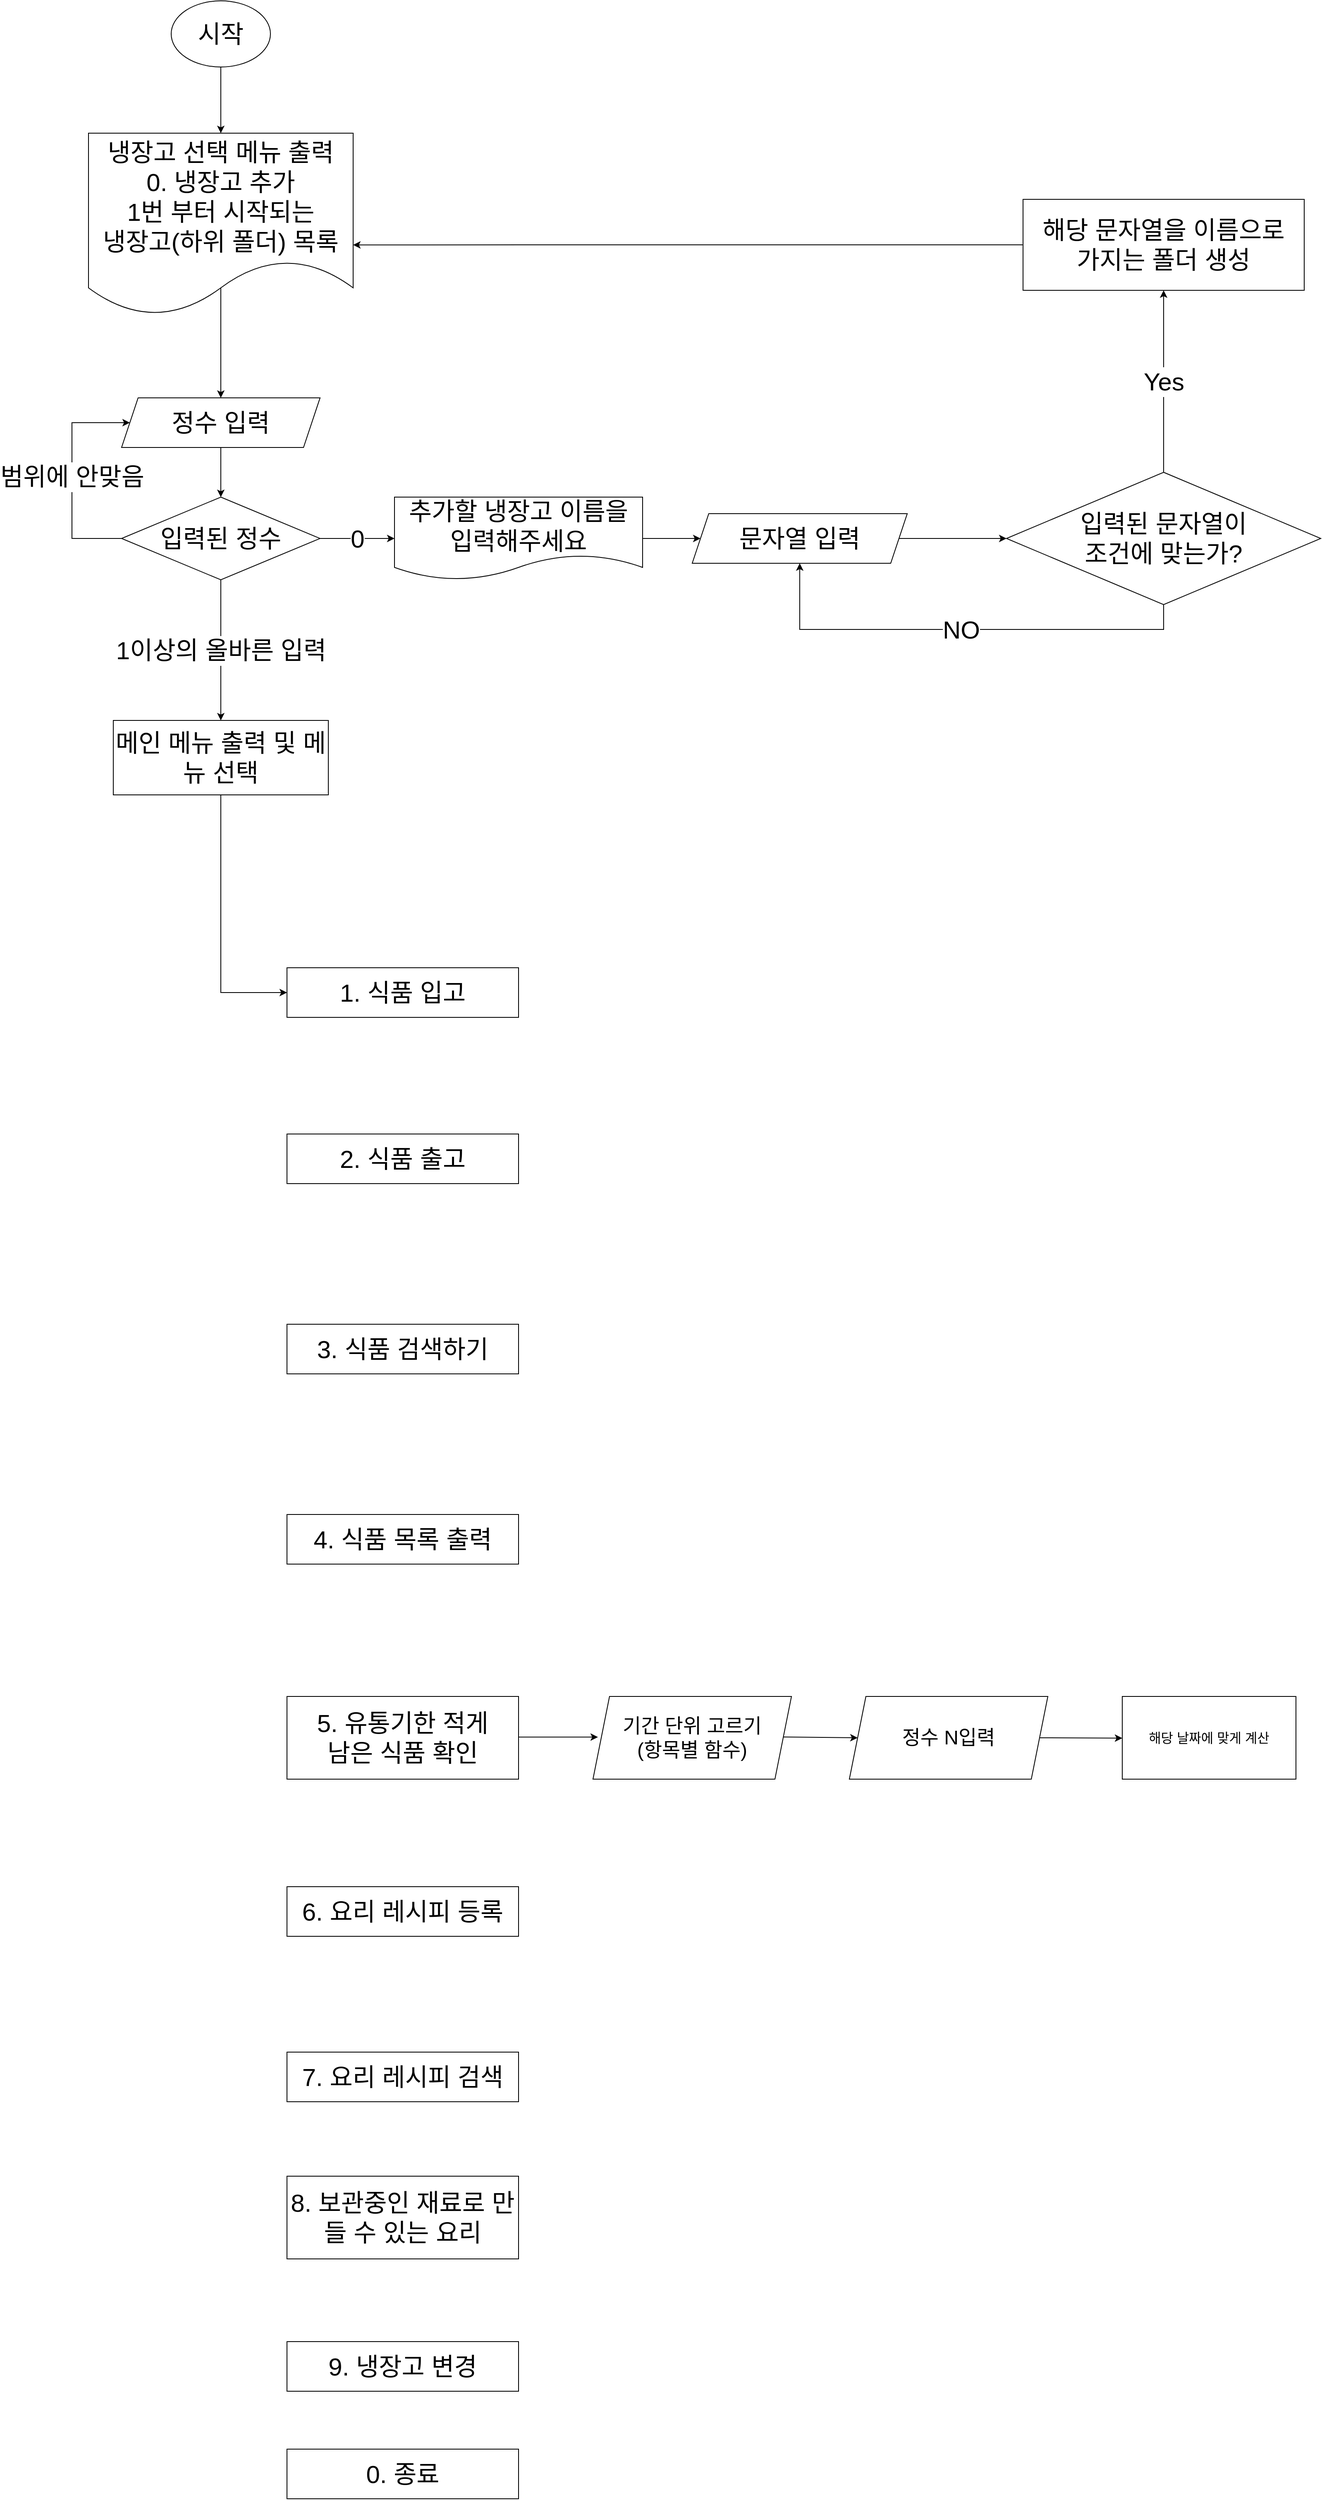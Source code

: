 <mxfile version="14.4.8" type="github">
  <diagram id="C5RBs43oDa-KdzZeNtuy" name="Page-1">
    <mxGraphModel dx="2310" dy="829" grid="1" gridSize="10" guides="1" tooltips="1" connect="1" arrows="1" fold="1" page="1" pageScale="1" pageWidth="827" pageHeight="1169" math="0" shadow="0">
      <root>
        <mxCell id="WIyWlLk6GJQsqaUBKTNV-0" />
        <mxCell id="WIyWlLk6GJQsqaUBKTNV-1" parent="WIyWlLk6GJQsqaUBKTNV-0" />
        <mxCell id="H30KcoUJQjOZDswyjp1y-2" value="" style="edgeStyle=orthogonalEdgeStyle;rounded=0;orthogonalLoop=1;jettySize=auto;html=1;fontSize=30;" parent="WIyWlLk6GJQsqaUBKTNV-1" source="H30KcoUJQjOZDswyjp1y-0" target="H30KcoUJQjOZDswyjp1y-1" edge="1">
          <mxGeometry relative="1" as="geometry" />
        </mxCell>
        <mxCell id="H30KcoUJQjOZDswyjp1y-0" value="시작" style="ellipse;whiteSpace=wrap;html=1;fontSize=30;" parent="WIyWlLk6GJQsqaUBKTNV-1" vertex="1">
          <mxGeometry x="-60" width="120" height="80" as="geometry" />
        </mxCell>
        <mxCell id="H30KcoUJQjOZDswyjp1y-4" value="" style="edgeStyle=orthogonalEdgeStyle;rounded=0;orthogonalLoop=1;jettySize=auto;html=1;fontSize=30;exitX=0.5;exitY=0.5;exitDx=0;exitDy=0;exitPerimeter=0;" parent="WIyWlLk6GJQsqaUBKTNV-1" source="H30KcoUJQjOZDswyjp1y-1" target="H30KcoUJQjOZDswyjp1y-3" edge="1">
          <mxGeometry relative="1" as="geometry" />
        </mxCell>
        <mxCell id="H30KcoUJQjOZDswyjp1y-1" value="냉장고 선택 메뉴 출력&lt;br&gt;0. 냉장고 추가&lt;br&gt;1번 부터 시작되는 &lt;br&gt;냉장고(하위 폴더) 목록" style="shape=document;whiteSpace=wrap;html=1;boundedLbl=1;fontSize=30;" parent="WIyWlLk6GJQsqaUBKTNV-1" vertex="1">
          <mxGeometry x="-160" y="160" width="320" height="220" as="geometry" />
        </mxCell>
        <mxCell id="H30KcoUJQjOZDswyjp1y-6" value="" style="edgeStyle=orthogonalEdgeStyle;rounded=0;orthogonalLoop=1;jettySize=auto;html=1;fontSize=30;" parent="WIyWlLk6GJQsqaUBKTNV-1" source="H30KcoUJQjOZDswyjp1y-3" target="H30KcoUJQjOZDswyjp1y-5" edge="1">
          <mxGeometry relative="1" as="geometry" />
        </mxCell>
        <mxCell id="H30KcoUJQjOZDswyjp1y-3" value="정수 입력" style="shape=parallelogram;perimeter=parallelogramPerimeter;whiteSpace=wrap;html=1;fixedSize=1;fontSize=30;" parent="WIyWlLk6GJQsqaUBKTNV-1" vertex="1">
          <mxGeometry x="-120" y="480" width="240" height="60" as="geometry" />
        </mxCell>
        <mxCell id="H30KcoUJQjOZDswyjp1y-7" value="범위에 안맞음" style="edgeStyle=orthogonalEdgeStyle;rounded=0;orthogonalLoop=1;jettySize=auto;html=1;entryX=0;entryY=0.5;entryDx=0;entryDy=0;fontSize=30;" parent="WIyWlLk6GJQsqaUBKTNV-1" source="H30KcoUJQjOZDswyjp1y-5" target="H30KcoUJQjOZDswyjp1y-3" edge="1">
          <mxGeometry relative="1" as="geometry">
            <Array as="points">
              <mxPoint x="-180" y="650" />
              <mxPoint x="-180" y="510" />
            </Array>
          </mxGeometry>
        </mxCell>
        <mxCell id="H30KcoUJQjOZDswyjp1y-9" value="0" style="edgeStyle=orthogonalEdgeStyle;rounded=0;orthogonalLoop=1;jettySize=auto;html=1;fontSize=30;" parent="WIyWlLk6GJQsqaUBKTNV-1" source="H30KcoUJQjOZDswyjp1y-5" target="H30KcoUJQjOZDswyjp1y-8" edge="1">
          <mxGeometry relative="1" as="geometry" />
        </mxCell>
        <mxCell id="H30KcoUJQjOZDswyjp1y-19" value="1이상의 올바른 입력" style="edgeStyle=orthogonalEdgeStyle;rounded=0;orthogonalLoop=1;jettySize=auto;html=1;fontSize=30;" parent="WIyWlLk6GJQsqaUBKTNV-1" source="H30KcoUJQjOZDswyjp1y-5" target="H30KcoUJQjOZDswyjp1y-18" edge="1">
          <mxGeometry relative="1" as="geometry" />
        </mxCell>
        <mxCell id="H30KcoUJQjOZDswyjp1y-5" value="입력된 정수" style="rhombus;whiteSpace=wrap;html=1;fontSize=30;" parent="WIyWlLk6GJQsqaUBKTNV-1" vertex="1">
          <mxGeometry x="-120" y="600" width="240" height="100" as="geometry" />
        </mxCell>
        <mxCell id="H30KcoUJQjOZDswyjp1y-11" value="" style="edgeStyle=orthogonalEdgeStyle;rounded=0;orthogonalLoop=1;jettySize=auto;html=1;fontSize=30;" parent="WIyWlLk6GJQsqaUBKTNV-1" source="H30KcoUJQjOZDswyjp1y-8" target="H30KcoUJQjOZDswyjp1y-10" edge="1">
          <mxGeometry relative="1" as="geometry" />
        </mxCell>
        <mxCell id="H30KcoUJQjOZDswyjp1y-8" value="추가할 냉장고 이름을 입력해주세요" style="shape=document;whiteSpace=wrap;html=1;boundedLbl=1;fontSize=30;" parent="WIyWlLk6GJQsqaUBKTNV-1" vertex="1">
          <mxGeometry x="210" y="600" width="300" height="100" as="geometry" />
        </mxCell>
        <mxCell id="H30KcoUJQjOZDswyjp1y-13" value="" style="edgeStyle=orthogonalEdgeStyle;rounded=0;orthogonalLoop=1;jettySize=auto;html=1;fontSize=30;" parent="WIyWlLk6GJQsqaUBKTNV-1" source="H30KcoUJQjOZDswyjp1y-10" target="H30KcoUJQjOZDswyjp1y-12" edge="1">
          <mxGeometry relative="1" as="geometry" />
        </mxCell>
        <mxCell id="H30KcoUJQjOZDswyjp1y-10" value="문자열 입력" style="shape=parallelogram;perimeter=parallelogramPerimeter;whiteSpace=wrap;html=1;fixedSize=1;fontSize=30;" parent="WIyWlLk6GJQsqaUBKTNV-1" vertex="1">
          <mxGeometry x="570" y="620" width="260" height="60" as="geometry" />
        </mxCell>
        <mxCell id="H30KcoUJQjOZDswyjp1y-15" value="Yes" style="edgeStyle=orthogonalEdgeStyle;rounded=0;orthogonalLoop=1;jettySize=auto;html=1;fontSize=30;" parent="WIyWlLk6GJQsqaUBKTNV-1" source="H30KcoUJQjOZDswyjp1y-12" target="H30KcoUJQjOZDswyjp1y-14" edge="1">
          <mxGeometry relative="1" as="geometry" />
        </mxCell>
        <mxCell id="H30KcoUJQjOZDswyjp1y-17" value="NO" style="edgeStyle=orthogonalEdgeStyle;rounded=0;orthogonalLoop=1;jettySize=auto;html=1;entryX=0.5;entryY=1;entryDx=0;entryDy=0;fontSize=30;" parent="WIyWlLk6GJQsqaUBKTNV-1" source="H30KcoUJQjOZDswyjp1y-12" target="H30KcoUJQjOZDswyjp1y-10" edge="1">
          <mxGeometry relative="1" as="geometry">
            <Array as="points">
              <mxPoint x="1140" y="760" />
              <mxPoint x="700" y="760" />
            </Array>
          </mxGeometry>
        </mxCell>
        <mxCell id="H30KcoUJQjOZDswyjp1y-12" value="입력된 문자열이&lt;br&gt;조건에 맞는가?" style="rhombus;whiteSpace=wrap;html=1;fontSize=30;" parent="WIyWlLk6GJQsqaUBKTNV-1" vertex="1">
          <mxGeometry x="950" y="570" width="380" height="160" as="geometry" />
        </mxCell>
        <mxCell id="H30KcoUJQjOZDswyjp1y-27" style="edgeStyle=orthogonalEdgeStyle;rounded=0;orthogonalLoop=1;jettySize=auto;html=1;entryX=1;entryY=0.614;entryDx=0;entryDy=0;entryPerimeter=0;fontSize=30;" parent="WIyWlLk6GJQsqaUBKTNV-1" source="H30KcoUJQjOZDswyjp1y-14" target="H30KcoUJQjOZDswyjp1y-1" edge="1">
          <mxGeometry relative="1" as="geometry" />
        </mxCell>
        <mxCell id="H30KcoUJQjOZDswyjp1y-14" value="해당 문자열을 이름으로&lt;br&gt;가지는 폴더 생성" style="whiteSpace=wrap;html=1;fontSize=30;" parent="WIyWlLk6GJQsqaUBKTNV-1" vertex="1">
          <mxGeometry x="970" y="240" width="340" height="110" as="geometry" />
        </mxCell>
        <mxCell id="H30KcoUJQjOZDswyjp1y-20" style="edgeStyle=orthogonalEdgeStyle;rounded=0;orthogonalLoop=1;jettySize=auto;html=1;fontSize=30;entryX=0;entryY=0.5;entryDx=0;entryDy=0;" parent="WIyWlLk6GJQsqaUBKTNV-1" source="H30KcoUJQjOZDswyjp1y-18" target="H30KcoUJQjOZDswyjp1y-21" edge="1">
          <mxGeometry relative="1" as="geometry">
            <mxPoint x="-4.547e-13" y="1600.0" as="targetPoint" />
          </mxGeometry>
        </mxCell>
        <mxCell id="H30KcoUJQjOZDswyjp1y-18" value="메인 메뉴 출력 및 메뉴 선택" style="whiteSpace=wrap;html=1;fontSize=30;" parent="WIyWlLk6GJQsqaUBKTNV-1" vertex="1">
          <mxGeometry x="-130" y="870" width="260" height="90" as="geometry" />
        </mxCell>
        <mxCell id="H30KcoUJQjOZDswyjp1y-21" value="1. 식품 입고" style="rounded=0;whiteSpace=wrap;html=1;fontSize=30;" parent="WIyWlLk6GJQsqaUBKTNV-1" vertex="1">
          <mxGeometry x="80" y="1169" width="280" height="60" as="geometry" />
        </mxCell>
        <mxCell id="H30KcoUJQjOZDswyjp1y-24" value="3. 식품 검색하기" style="rounded=0;whiteSpace=wrap;html=1;fontSize=30;" parent="WIyWlLk6GJQsqaUBKTNV-1" vertex="1">
          <mxGeometry x="80" y="1600" width="280" height="60" as="geometry" />
        </mxCell>
        <mxCell id="H30KcoUJQjOZDswyjp1y-28" value="4. 식품 목록 출력" style="rounded=0;whiteSpace=wrap;html=1;fontSize=30;" parent="WIyWlLk6GJQsqaUBKTNV-1" vertex="1">
          <mxGeometry x="80" y="1830" width="280" height="60" as="geometry" />
        </mxCell>
        <mxCell id="H30KcoUJQjOZDswyjp1y-29" value="5. 유통기한 적게&lt;br&gt;남은 식품 확인" style="rounded=0;whiteSpace=wrap;html=1;fontSize=30;" parent="WIyWlLk6GJQsqaUBKTNV-1" vertex="1">
          <mxGeometry x="80" y="2050" width="280" height="100" as="geometry" />
        </mxCell>
        <mxCell id="H30KcoUJQjOZDswyjp1y-30" value="6. 요리 레시피 등록" style="rounded=0;whiteSpace=wrap;html=1;fontSize=30;" parent="WIyWlLk6GJQsqaUBKTNV-1" vertex="1">
          <mxGeometry x="80" y="2280" width="280" height="60" as="geometry" />
        </mxCell>
        <mxCell id="H30KcoUJQjOZDswyjp1y-31" value="2. 식품 출고" style="rounded=0;whiteSpace=wrap;html=1;fontSize=30;" parent="WIyWlLk6GJQsqaUBKTNV-1" vertex="1">
          <mxGeometry x="80" y="1370" width="280" height="60" as="geometry" />
        </mxCell>
        <mxCell id="H30KcoUJQjOZDswyjp1y-32" value="7. 요리 레시피 검색" style="rounded=0;whiteSpace=wrap;html=1;fontSize=30;" parent="WIyWlLk6GJQsqaUBKTNV-1" vertex="1">
          <mxGeometry x="80" y="2480" width="280" height="60" as="geometry" />
        </mxCell>
        <mxCell id="H30KcoUJQjOZDswyjp1y-33" value="9. 냉장고 변경" style="rounded=0;whiteSpace=wrap;html=1;fontSize=30;" parent="WIyWlLk6GJQsqaUBKTNV-1" vertex="1">
          <mxGeometry x="80" y="2830" width="280" height="60" as="geometry" />
        </mxCell>
        <mxCell id="H30KcoUJQjOZDswyjp1y-34" value="8. 보관중인 재료로 만들 수 있는 요리" style="rounded=0;whiteSpace=wrap;html=1;fontSize=30;" parent="WIyWlLk6GJQsqaUBKTNV-1" vertex="1">
          <mxGeometry x="80" y="2630" width="280" height="100" as="geometry" />
        </mxCell>
        <mxCell id="H30KcoUJQjOZDswyjp1y-35" value="0. 종료" style="rounded=0;whiteSpace=wrap;html=1;fontSize=30;" parent="WIyWlLk6GJQsqaUBKTNV-1" vertex="1">
          <mxGeometry x="80" y="2960" width="280" height="60" as="geometry" />
        </mxCell>
        <mxCell id="2IR3yQ02a81zqpEFs0XV-0" value="" style="endArrow=classic;html=1;" edge="1" parent="WIyWlLk6GJQsqaUBKTNV-1">
          <mxGeometry width="50" height="50" relative="1" as="geometry">
            <mxPoint x="360" y="2099.17" as="sourcePoint" />
            <mxPoint x="456" y="2099.17" as="targetPoint" />
          </mxGeometry>
        </mxCell>
        <mxCell id="2IR3yQ02a81zqpEFs0XV-1" value="&lt;font style=&quot;font-size: 24px&quot;&gt;정수 N입력&lt;/font&gt;" style="shape=parallelogram;perimeter=parallelogramPerimeter;whiteSpace=wrap;html=1;fixedSize=1;" vertex="1" parent="WIyWlLk6GJQsqaUBKTNV-1">
          <mxGeometry x="760" y="2050" width="240" height="100" as="geometry" />
        </mxCell>
        <mxCell id="2IR3yQ02a81zqpEFs0XV-2" value="&lt;font style=&quot;font-size: 24px&quot;&gt;기간 단위 고르기&lt;br&gt;(항목별 함수)&lt;br&gt;&lt;/font&gt;" style="shape=parallelogram;perimeter=parallelogramPerimeter;whiteSpace=wrap;html=1;fixedSize=1;" vertex="1" parent="WIyWlLk6GJQsqaUBKTNV-1">
          <mxGeometry x="450" y="2050" width="240" height="100" as="geometry" />
        </mxCell>
        <mxCell id="2IR3yQ02a81zqpEFs0XV-3" value="" style="endArrow=classic;html=1;" edge="1" parent="WIyWlLk6GJQsqaUBKTNV-1">
          <mxGeometry width="50" height="50" relative="1" as="geometry">
            <mxPoint x="680" y="2099" as="sourcePoint" />
            <mxPoint x="770" y="2100" as="targetPoint" />
          </mxGeometry>
        </mxCell>
        <mxCell id="2IR3yQ02a81zqpEFs0XV-5" value="" style="endArrow=classic;html=1;exitX=1;exitY=0.5;exitDx=0;exitDy=0;" edge="1" parent="WIyWlLk6GJQsqaUBKTNV-1" source="2IR3yQ02a81zqpEFs0XV-1">
          <mxGeometry width="50" height="50" relative="1" as="geometry">
            <mxPoint x="1000" y="2099.41" as="sourcePoint" />
            <mxPoint x="1090" y="2100.41" as="targetPoint" />
          </mxGeometry>
        </mxCell>
        <mxCell id="2IR3yQ02a81zqpEFs0XV-6" value="&lt;font style=&quot;font-size: 16px&quot;&gt;해당 날짜에 맞게 계산&lt;/font&gt;" style="rounded=0;whiteSpace=wrap;html=1;" vertex="1" parent="WIyWlLk6GJQsqaUBKTNV-1">
          <mxGeometry x="1090" y="2050" width="210" height="100" as="geometry" />
        </mxCell>
      </root>
    </mxGraphModel>
  </diagram>
</mxfile>
